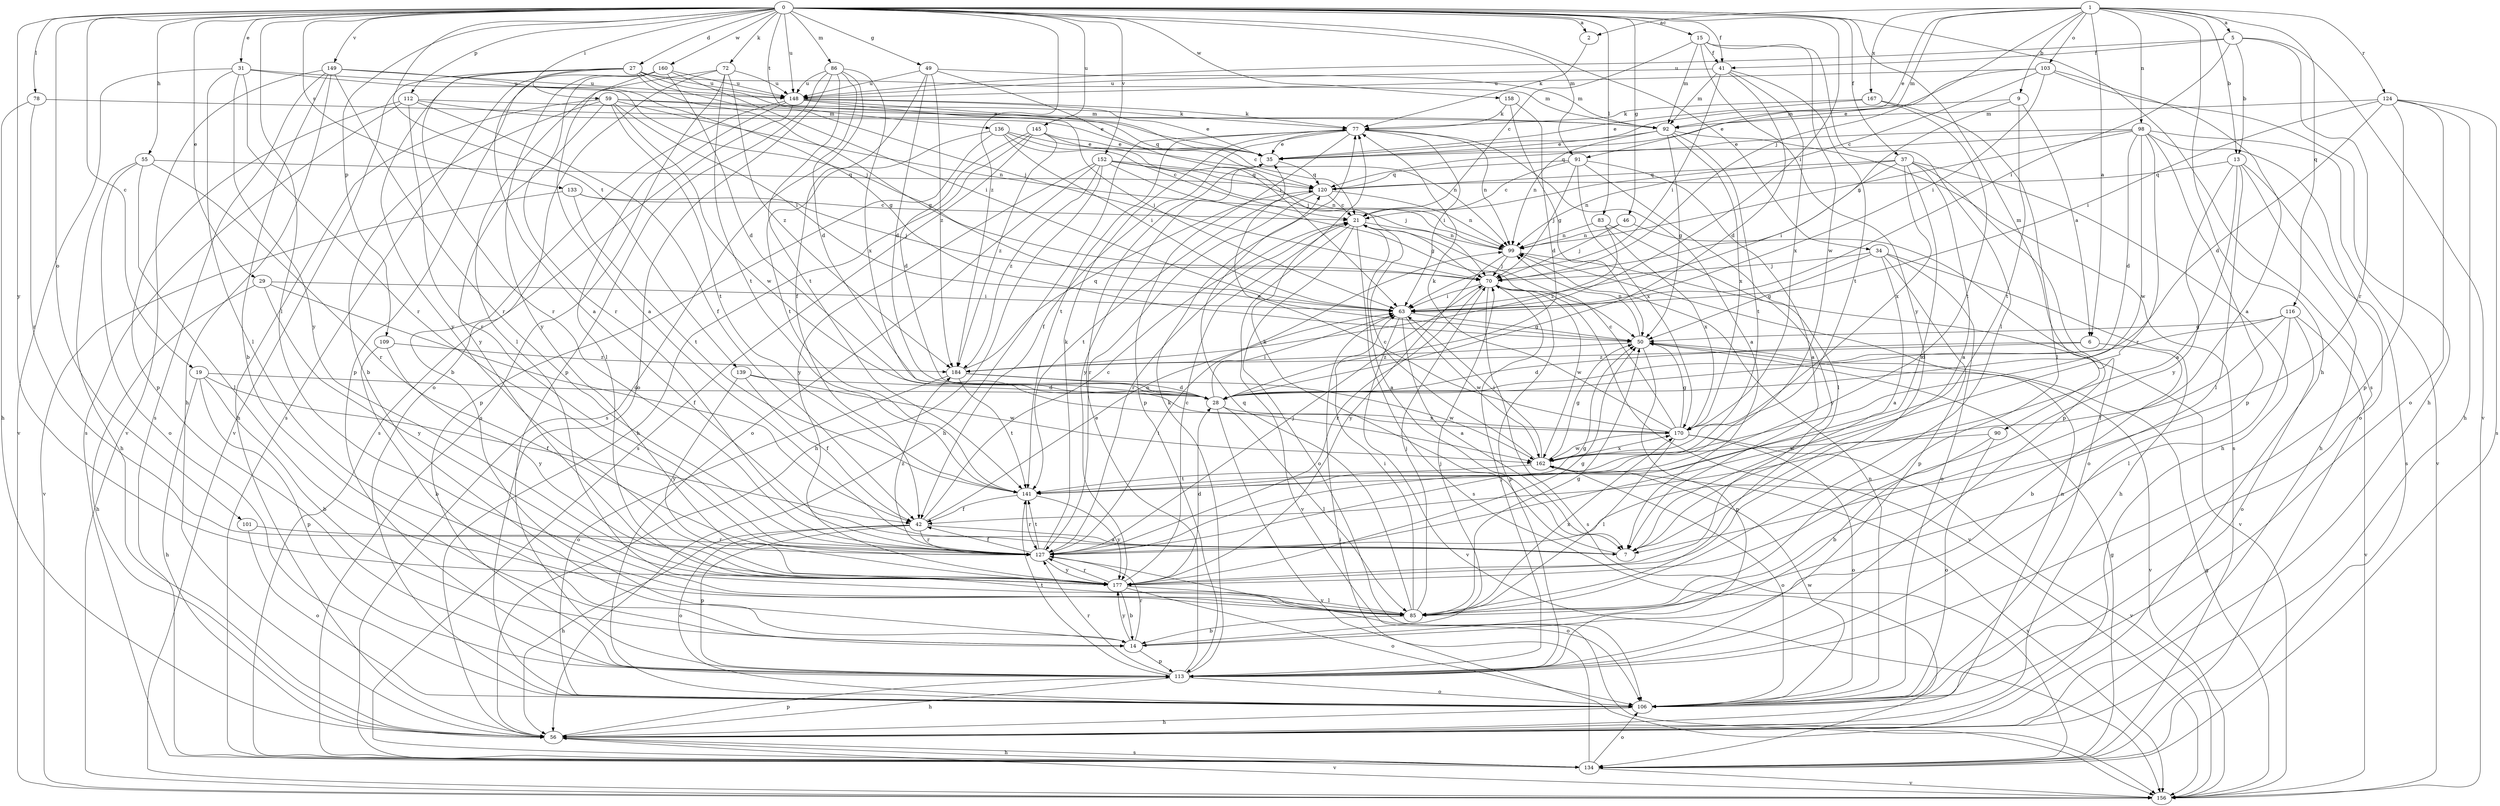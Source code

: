 strict digraph  {
0;
1;
2;
5;
6;
7;
9;
13;
14;
15;
19;
21;
27;
28;
29;
31;
34;
35;
37;
41;
42;
46;
49;
50;
55;
56;
59;
63;
70;
72;
77;
78;
83;
85;
86;
90;
91;
92;
98;
99;
101;
103;
106;
109;
112;
113;
116;
120;
124;
127;
133;
134;
136;
139;
141;
145;
148;
149;
152;
156;
158;
160;
162;
167;
170;
177;
184;
0 -> 2  [label=a];
0 -> 15  [label=c];
0 -> 19  [label=c];
0 -> 27  [label=d];
0 -> 29  [label=e];
0 -> 31  [label=e];
0 -> 34  [label=e];
0 -> 37  [label=f];
0 -> 41  [label=f];
0 -> 46  [label=g];
0 -> 49  [label=g];
0 -> 55  [label=h];
0 -> 59  [label=i];
0 -> 63  [label=i];
0 -> 72  [label=k];
0 -> 78  [label=l];
0 -> 83  [label=l];
0 -> 85  [label=l];
0 -> 86  [label=m];
0 -> 90  [label=m];
0 -> 91  [label=m];
0 -> 101  [label=o];
0 -> 109  [label=p];
0 -> 112  [label=p];
0 -> 133  [label=s];
0 -> 134  [label=s];
0 -> 136  [label=t];
0 -> 139  [label=t];
0 -> 145  [label=u];
0 -> 148  [label=u];
0 -> 149  [label=v];
0 -> 152  [label=v];
0 -> 158  [label=w];
0 -> 160  [label=w];
0 -> 177  [label=y];
0 -> 184  [label=z];
1 -> 2  [label=a];
1 -> 5  [label=a];
1 -> 6  [label=a];
1 -> 9  [label=b];
1 -> 13  [label=b];
1 -> 35  [label=e];
1 -> 56  [label=h];
1 -> 70  [label=j];
1 -> 91  [label=m];
1 -> 98  [label=n];
1 -> 103  [label=o];
1 -> 116  [label=q];
1 -> 124  [label=r];
1 -> 167  [label=x];
2 -> 77  [label=k];
5 -> 13  [label=b];
5 -> 41  [label=f];
5 -> 63  [label=i];
5 -> 127  [label=r];
5 -> 148  [label=u];
5 -> 156  [label=v];
6 -> 14  [label=b];
6 -> 28  [label=d];
6 -> 184  [label=z];
7 -> 77  [label=k];
9 -> 6  [label=a];
9 -> 70  [label=j];
9 -> 92  [label=m];
9 -> 141  [label=t];
13 -> 7  [label=a];
13 -> 56  [label=h];
13 -> 85  [label=l];
13 -> 120  [label=q];
13 -> 134  [label=s];
13 -> 177  [label=y];
14 -> 70  [label=j];
14 -> 113  [label=p];
14 -> 127  [label=r];
14 -> 177  [label=y];
15 -> 21  [label=c];
15 -> 41  [label=f];
15 -> 85  [label=l];
15 -> 92  [label=m];
15 -> 162  [label=w];
15 -> 177  [label=y];
19 -> 14  [label=b];
19 -> 28  [label=d];
19 -> 42  [label=f];
19 -> 56  [label=h];
19 -> 113  [label=p];
21 -> 7  [label=a];
21 -> 99  [label=n];
21 -> 106  [label=o];
21 -> 127  [label=r];
21 -> 134  [label=s];
21 -> 156  [label=v];
27 -> 7  [label=a];
27 -> 35  [label=e];
27 -> 50  [label=g];
27 -> 70  [label=j];
27 -> 92  [label=m];
27 -> 127  [label=r];
27 -> 134  [label=s];
27 -> 148  [label=u];
27 -> 156  [label=v];
27 -> 177  [label=y];
28 -> 63  [label=i];
28 -> 85  [label=l];
28 -> 156  [label=v];
28 -> 170  [label=x];
29 -> 42  [label=f];
29 -> 56  [label=h];
29 -> 63  [label=i];
29 -> 177  [label=y];
31 -> 70  [label=j];
31 -> 85  [label=l];
31 -> 127  [label=r];
31 -> 148  [label=u];
31 -> 156  [label=v];
31 -> 177  [label=y];
34 -> 7  [label=a];
34 -> 50  [label=g];
34 -> 56  [label=h];
34 -> 70  [label=j];
34 -> 106  [label=o];
34 -> 113  [label=p];
35 -> 120  [label=q];
35 -> 177  [label=y];
37 -> 7  [label=a];
37 -> 56  [label=h];
37 -> 63  [label=i];
37 -> 99  [label=n];
37 -> 113  [label=p];
37 -> 120  [label=q];
37 -> 127  [label=r];
37 -> 170  [label=x];
41 -> 28  [label=d];
41 -> 63  [label=i];
41 -> 92  [label=m];
41 -> 141  [label=t];
41 -> 148  [label=u];
41 -> 170  [label=x];
42 -> 7  [label=a];
42 -> 21  [label=c];
42 -> 56  [label=h];
42 -> 99  [label=n];
42 -> 106  [label=o];
42 -> 113  [label=p];
42 -> 127  [label=r];
46 -> 70  [label=j];
46 -> 99  [label=n];
46 -> 106  [label=o];
49 -> 28  [label=d];
49 -> 42  [label=f];
49 -> 63  [label=i];
49 -> 92  [label=m];
49 -> 148  [label=u];
49 -> 184  [label=z];
50 -> 99  [label=n];
50 -> 113  [label=p];
50 -> 156  [label=v];
50 -> 184  [label=z];
55 -> 56  [label=h];
55 -> 85  [label=l];
55 -> 106  [label=o];
55 -> 120  [label=q];
55 -> 127  [label=r];
56 -> 99  [label=n];
56 -> 113  [label=p];
56 -> 134  [label=s];
56 -> 156  [label=v];
59 -> 14  [label=b];
59 -> 56  [label=h];
59 -> 63  [label=i];
59 -> 77  [label=k];
59 -> 99  [label=n];
59 -> 120  [label=q];
59 -> 141  [label=t];
59 -> 162  [label=w];
59 -> 177  [label=y];
63 -> 7  [label=a];
63 -> 50  [label=g];
63 -> 156  [label=v];
63 -> 162  [label=w];
70 -> 63  [label=i];
70 -> 113  [label=p];
70 -> 127  [label=r];
70 -> 134  [label=s];
70 -> 156  [label=v];
70 -> 162  [label=w];
72 -> 85  [label=l];
72 -> 106  [label=o];
72 -> 134  [label=s];
72 -> 141  [label=t];
72 -> 148  [label=u];
72 -> 184  [label=z];
77 -> 7  [label=a];
77 -> 35  [label=e];
77 -> 42  [label=f];
77 -> 56  [label=h];
77 -> 63  [label=i];
77 -> 99  [label=n];
77 -> 113  [label=p];
77 -> 141  [label=t];
78 -> 56  [label=h];
78 -> 92  [label=m];
78 -> 127  [label=r];
83 -> 99  [label=n];
83 -> 170  [label=x];
83 -> 177  [label=y];
83 -> 184  [label=z];
85 -> 14  [label=b];
85 -> 50  [label=g];
85 -> 63  [label=i];
85 -> 70  [label=j];
85 -> 120  [label=q];
85 -> 170  [label=x];
86 -> 28  [label=d];
86 -> 106  [label=o];
86 -> 113  [label=p];
86 -> 134  [label=s];
86 -> 141  [label=t];
86 -> 148  [label=u];
86 -> 170  [label=x];
90 -> 14  [label=b];
90 -> 106  [label=o];
90 -> 162  [label=w];
91 -> 7  [label=a];
91 -> 21  [label=c];
91 -> 70  [label=j];
91 -> 85  [label=l];
91 -> 120  [label=q];
91 -> 170  [label=x];
92 -> 35  [label=e];
92 -> 50  [label=g];
92 -> 99  [label=n];
92 -> 134  [label=s];
92 -> 141  [label=t];
92 -> 170  [label=x];
98 -> 28  [label=d];
98 -> 35  [label=e];
98 -> 99  [label=n];
98 -> 106  [label=o];
98 -> 113  [label=p];
98 -> 120  [label=q];
98 -> 127  [label=r];
98 -> 156  [label=v];
98 -> 162  [label=w];
99 -> 70  [label=j];
99 -> 156  [label=v];
99 -> 177  [label=y];
101 -> 106  [label=o];
101 -> 127  [label=r];
103 -> 7  [label=a];
103 -> 21  [label=c];
103 -> 35  [label=e];
103 -> 56  [label=h];
103 -> 63  [label=i];
103 -> 148  [label=u];
106 -> 56  [label=h];
106 -> 99  [label=n];
106 -> 162  [label=w];
109 -> 14  [label=b];
109 -> 177  [label=y];
109 -> 184  [label=z];
112 -> 35  [label=e];
112 -> 42  [label=f];
112 -> 92  [label=m];
112 -> 113  [label=p];
112 -> 127  [label=r];
112 -> 134  [label=s];
113 -> 35  [label=e];
113 -> 56  [label=h];
113 -> 70  [label=j];
113 -> 77  [label=k];
113 -> 106  [label=o];
113 -> 127  [label=r];
113 -> 141  [label=t];
116 -> 28  [label=d];
116 -> 42  [label=f];
116 -> 50  [label=g];
116 -> 85  [label=l];
116 -> 106  [label=o];
116 -> 156  [label=v];
120 -> 21  [label=c];
120 -> 99  [label=n];
120 -> 127  [label=r];
120 -> 141  [label=t];
124 -> 28  [label=d];
124 -> 56  [label=h];
124 -> 63  [label=i];
124 -> 92  [label=m];
124 -> 106  [label=o];
124 -> 113  [label=p];
124 -> 134  [label=s];
127 -> 42  [label=f];
127 -> 50  [label=g];
127 -> 63  [label=i];
127 -> 70  [label=j];
127 -> 77  [label=k];
127 -> 106  [label=o];
127 -> 141  [label=t];
127 -> 177  [label=y];
127 -> 184  [label=z];
133 -> 21  [label=c];
133 -> 70  [label=j];
133 -> 141  [label=t];
133 -> 156  [label=v];
134 -> 50  [label=g];
134 -> 56  [label=h];
134 -> 63  [label=i];
134 -> 106  [label=o];
134 -> 156  [label=v];
136 -> 21  [label=c];
136 -> 35  [label=e];
136 -> 63  [label=i];
136 -> 70  [label=j];
136 -> 113  [label=p];
136 -> 141  [label=t];
139 -> 28  [label=d];
139 -> 42  [label=f];
139 -> 162  [label=w];
139 -> 177  [label=y];
141 -> 42  [label=f];
141 -> 127  [label=r];
141 -> 177  [label=y];
145 -> 28  [label=d];
145 -> 35  [label=e];
145 -> 56  [label=h];
145 -> 99  [label=n];
145 -> 134  [label=s];
145 -> 184  [label=z];
148 -> 14  [label=b];
148 -> 21  [label=c];
148 -> 35  [label=e];
148 -> 63  [label=i];
148 -> 77  [label=k];
148 -> 85  [label=l];
148 -> 134  [label=s];
149 -> 14  [label=b];
149 -> 50  [label=g];
149 -> 56  [label=h];
149 -> 127  [label=r];
149 -> 134  [label=s];
149 -> 148  [label=u];
149 -> 156  [label=v];
152 -> 50  [label=g];
152 -> 56  [label=h];
152 -> 70  [label=j];
152 -> 99  [label=n];
152 -> 106  [label=o];
152 -> 120  [label=q];
152 -> 177  [label=y];
152 -> 184  [label=z];
156 -> 50  [label=g];
158 -> 28  [label=d];
158 -> 50  [label=g];
158 -> 77  [label=k];
160 -> 7  [label=a];
160 -> 28  [label=d];
160 -> 63  [label=i];
160 -> 113  [label=p];
160 -> 127  [label=r];
160 -> 148  [label=u];
160 -> 177  [label=y];
162 -> 21  [label=c];
162 -> 50  [label=g];
162 -> 63  [label=i];
162 -> 106  [label=o];
162 -> 141  [label=t];
162 -> 156  [label=v];
162 -> 170  [label=x];
167 -> 35  [label=e];
167 -> 77  [label=k];
167 -> 85  [label=l];
167 -> 141  [label=t];
170 -> 21  [label=c];
170 -> 35  [label=e];
170 -> 50  [label=g];
170 -> 77  [label=k];
170 -> 85  [label=l];
170 -> 106  [label=o];
170 -> 156  [label=v];
170 -> 162  [label=w];
177 -> 14  [label=b];
177 -> 21  [label=c];
177 -> 28  [label=d];
177 -> 50  [label=g];
177 -> 85  [label=l];
177 -> 106  [label=o];
177 -> 127  [label=r];
184 -> 28  [label=d];
184 -> 106  [label=o];
184 -> 120  [label=q];
184 -> 141  [label=t];
184 -> 162  [label=w];
}
